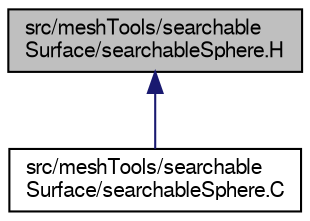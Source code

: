 digraph "src/meshTools/searchableSurface/searchableSphere.H"
{
  bgcolor="transparent";
  edge [fontname="FreeSans",fontsize="10",labelfontname="FreeSans",labelfontsize="10"];
  node [fontname="FreeSans",fontsize="10",shape=record];
  Node165 [label="src/meshTools/searchable\lSurface/searchableSphere.H",height=0.2,width=0.4,color="black", fillcolor="grey75", style="filled", fontcolor="black"];
  Node165 -> Node166 [dir="back",color="midnightblue",fontsize="10",style="solid",fontname="FreeSans"];
  Node166 [label="src/meshTools/searchable\lSurface/searchableSphere.C",height=0.2,width=0.4,color="black",URL="$a07811.html"];
}
